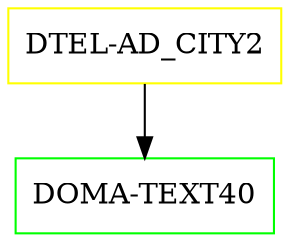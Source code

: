 digraph G {
  "DTEL-AD_CITY2" [shape=box,color=yellow];
  "DOMA-TEXT40" [shape=box,color=green,URL="./DOMA_TEXT40.html"];
  "DTEL-AD_CITY2" -> "DOMA-TEXT40";
}
